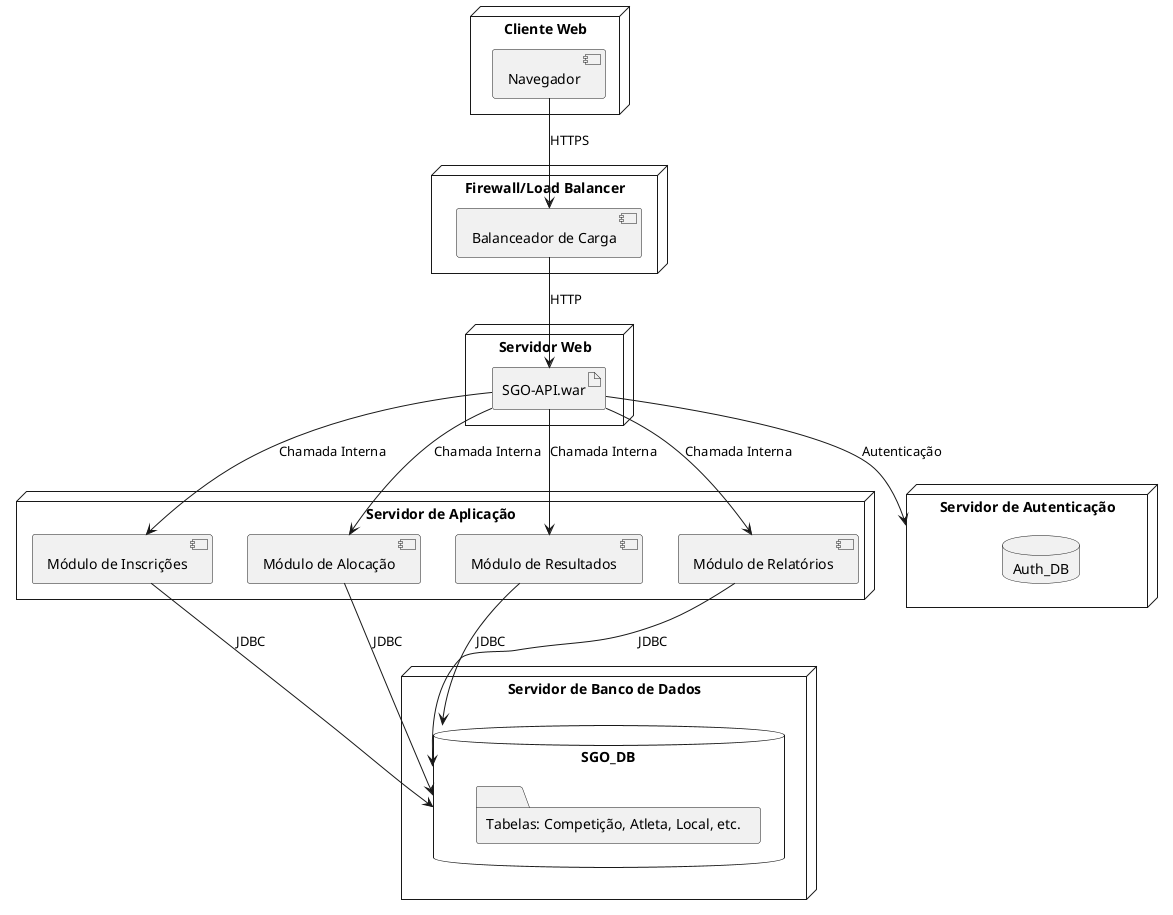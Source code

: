 @startuml

node "Cliente Web" as Client {
  component "Navegador" as Browser
}

node "Firewall/Load Balancer" as FW {
  component "Balanceador de Carga" as LB
}

node "Servidor Web" as Web {
  artifact "SGO-API.war" as API
}

node "Servidor de Aplicação" as App {
  component "Módulo de Inscrições" as Insc
  component "Módulo de Alocação" as Aloc
  component "Módulo de Resultados" as Res
  component "Módulo de Relatórios" as Relat
}

node "Servidor de Banco de Dados" as DB {
  database "SGO_DB" as SGO_DB {
    folder "Tabelas: Competição, Atleta, Local, etc."
  }
}

node "Servidor de Autenticação" as Auth {
  database "Auth_DB"
}

Browser --> LB : HTTPS
LB --> API : HTTP
API --> Insc : Chamada Interna
API --> Aloc : Chamada Interna
API --> Res : Chamada Interna
API --> Relat : Chamada Interna

Insc --> SGO_DB : JDBC
Aloc --> SGO_DB : JDBC
Res --> SGO_DB : JDBC
Relat --> SGO_DB : JDBC

API --> Auth : Autenticação

@enduml